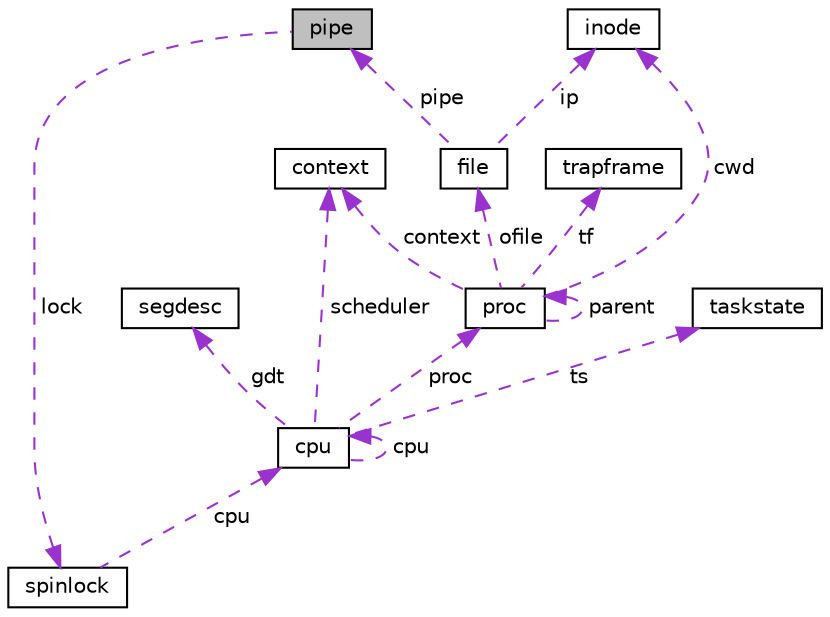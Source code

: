 digraph "pipe"
{
  edge [fontname="Helvetica",fontsize="10",labelfontname="Helvetica",labelfontsize="10"];
  node [fontname="Helvetica",fontsize="10",shape=record];
  Node1 [label="pipe",height=0.2,width=0.4,color="black", fillcolor="grey75", style="filled", fontcolor="black"];
  Node2 -> Node1 [dir="back",color="darkorchid3",fontsize="10",style="dashed",label=" lock" ,fontname="Helvetica"];
  Node2 [label="spinlock",height=0.2,width=0.4,color="black", fillcolor="white", style="filled",URL="$structspinlock.html"];
  Node3 -> Node2 [dir="back",color="darkorchid3",fontsize="10",style="dashed",label=" cpu" ,fontname="Helvetica"];
  Node3 [label="cpu",height=0.2,width=0.4,color="black", fillcolor="white", style="filled",URL="$structcpu.html"];
  Node3 -> Node3 [dir="back",color="darkorchid3",fontsize="10",style="dashed",label=" cpu" ,fontname="Helvetica"];
  Node4 -> Node3 [dir="back",color="darkorchid3",fontsize="10",style="dashed",label=" gdt" ,fontname="Helvetica"];
  Node4 [label="segdesc",height=0.2,width=0.4,color="black", fillcolor="white", style="filled",URL="$structsegdesc.html"];
  Node5 -> Node3 [dir="back",color="darkorchid3",fontsize="10",style="dashed",label=" scheduler" ,fontname="Helvetica"];
  Node5 [label="context",height=0.2,width=0.4,color="black", fillcolor="white", style="filled",URL="$structcontext.html"];
  Node6 -> Node3 [dir="back",color="darkorchid3",fontsize="10",style="dashed",label=" proc" ,fontname="Helvetica"];
  Node6 [label="proc",height=0.2,width=0.4,color="black", fillcolor="white", style="filled",URL="$structproc.html"];
  Node7 -> Node6 [dir="back",color="darkorchid3",fontsize="10",style="dashed",label=" cwd" ,fontname="Helvetica"];
  Node7 [label="inode",height=0.2,width=0.4,color="black", fillcolor="white", style="filled",URL="$structinode.html"];
  Node5 -> Node6 [dir="back",color="darkorchid3",fontsize="10",style="dashed",label=" context" ,fontname="Helvetica"];
  Node8 -> Node6 [dir="back",color="darkorchid3",fontsize="10",style="dashed",label=" tf" ,fontname="Helvetica"];
  Node8 [label="trapframe",height=0.2,width=0.4,color="black", fillcolor="white", style="filled",URL="$structtrapframe.html"];
  Node6 -> Node6 [dir="back",color="darkorchid3",fontsize="10",style="dashed",label=" parent" ,fontname="Helvetica"];
  Node9 -> Node6 [dir="back",color="darkorchid3",fontsize="10",style="dashed",label=" ofile" ,fontname="Helvetica"];
  Node9 [label="file",height=0.2,width=0.4,color="black", fillcolor="white", style="filled",URL="$structfile.html"];
  Node7 -> Node9 [dir="back",color="darkorchid3",fontsize="10",style="dashed",label=" ip" ,fontname="Helvetica"];
  Node1 -> Node9 [dir="back",color="darkorchid3",fontsize="10",style="dashed",label=" pipe" ,fontname="Helvetica"];
  Node10 -> Node3 [dir="back",color="darkorchid3",fontsize="10",style="dashed",label=" ts" ,fontname="Helvetica"];
  Node10 [label="taskstate",height=0.2,width=0.4,color="black", fillcolor="white", style="filled",URL="$structtaskstate.html"];
}
